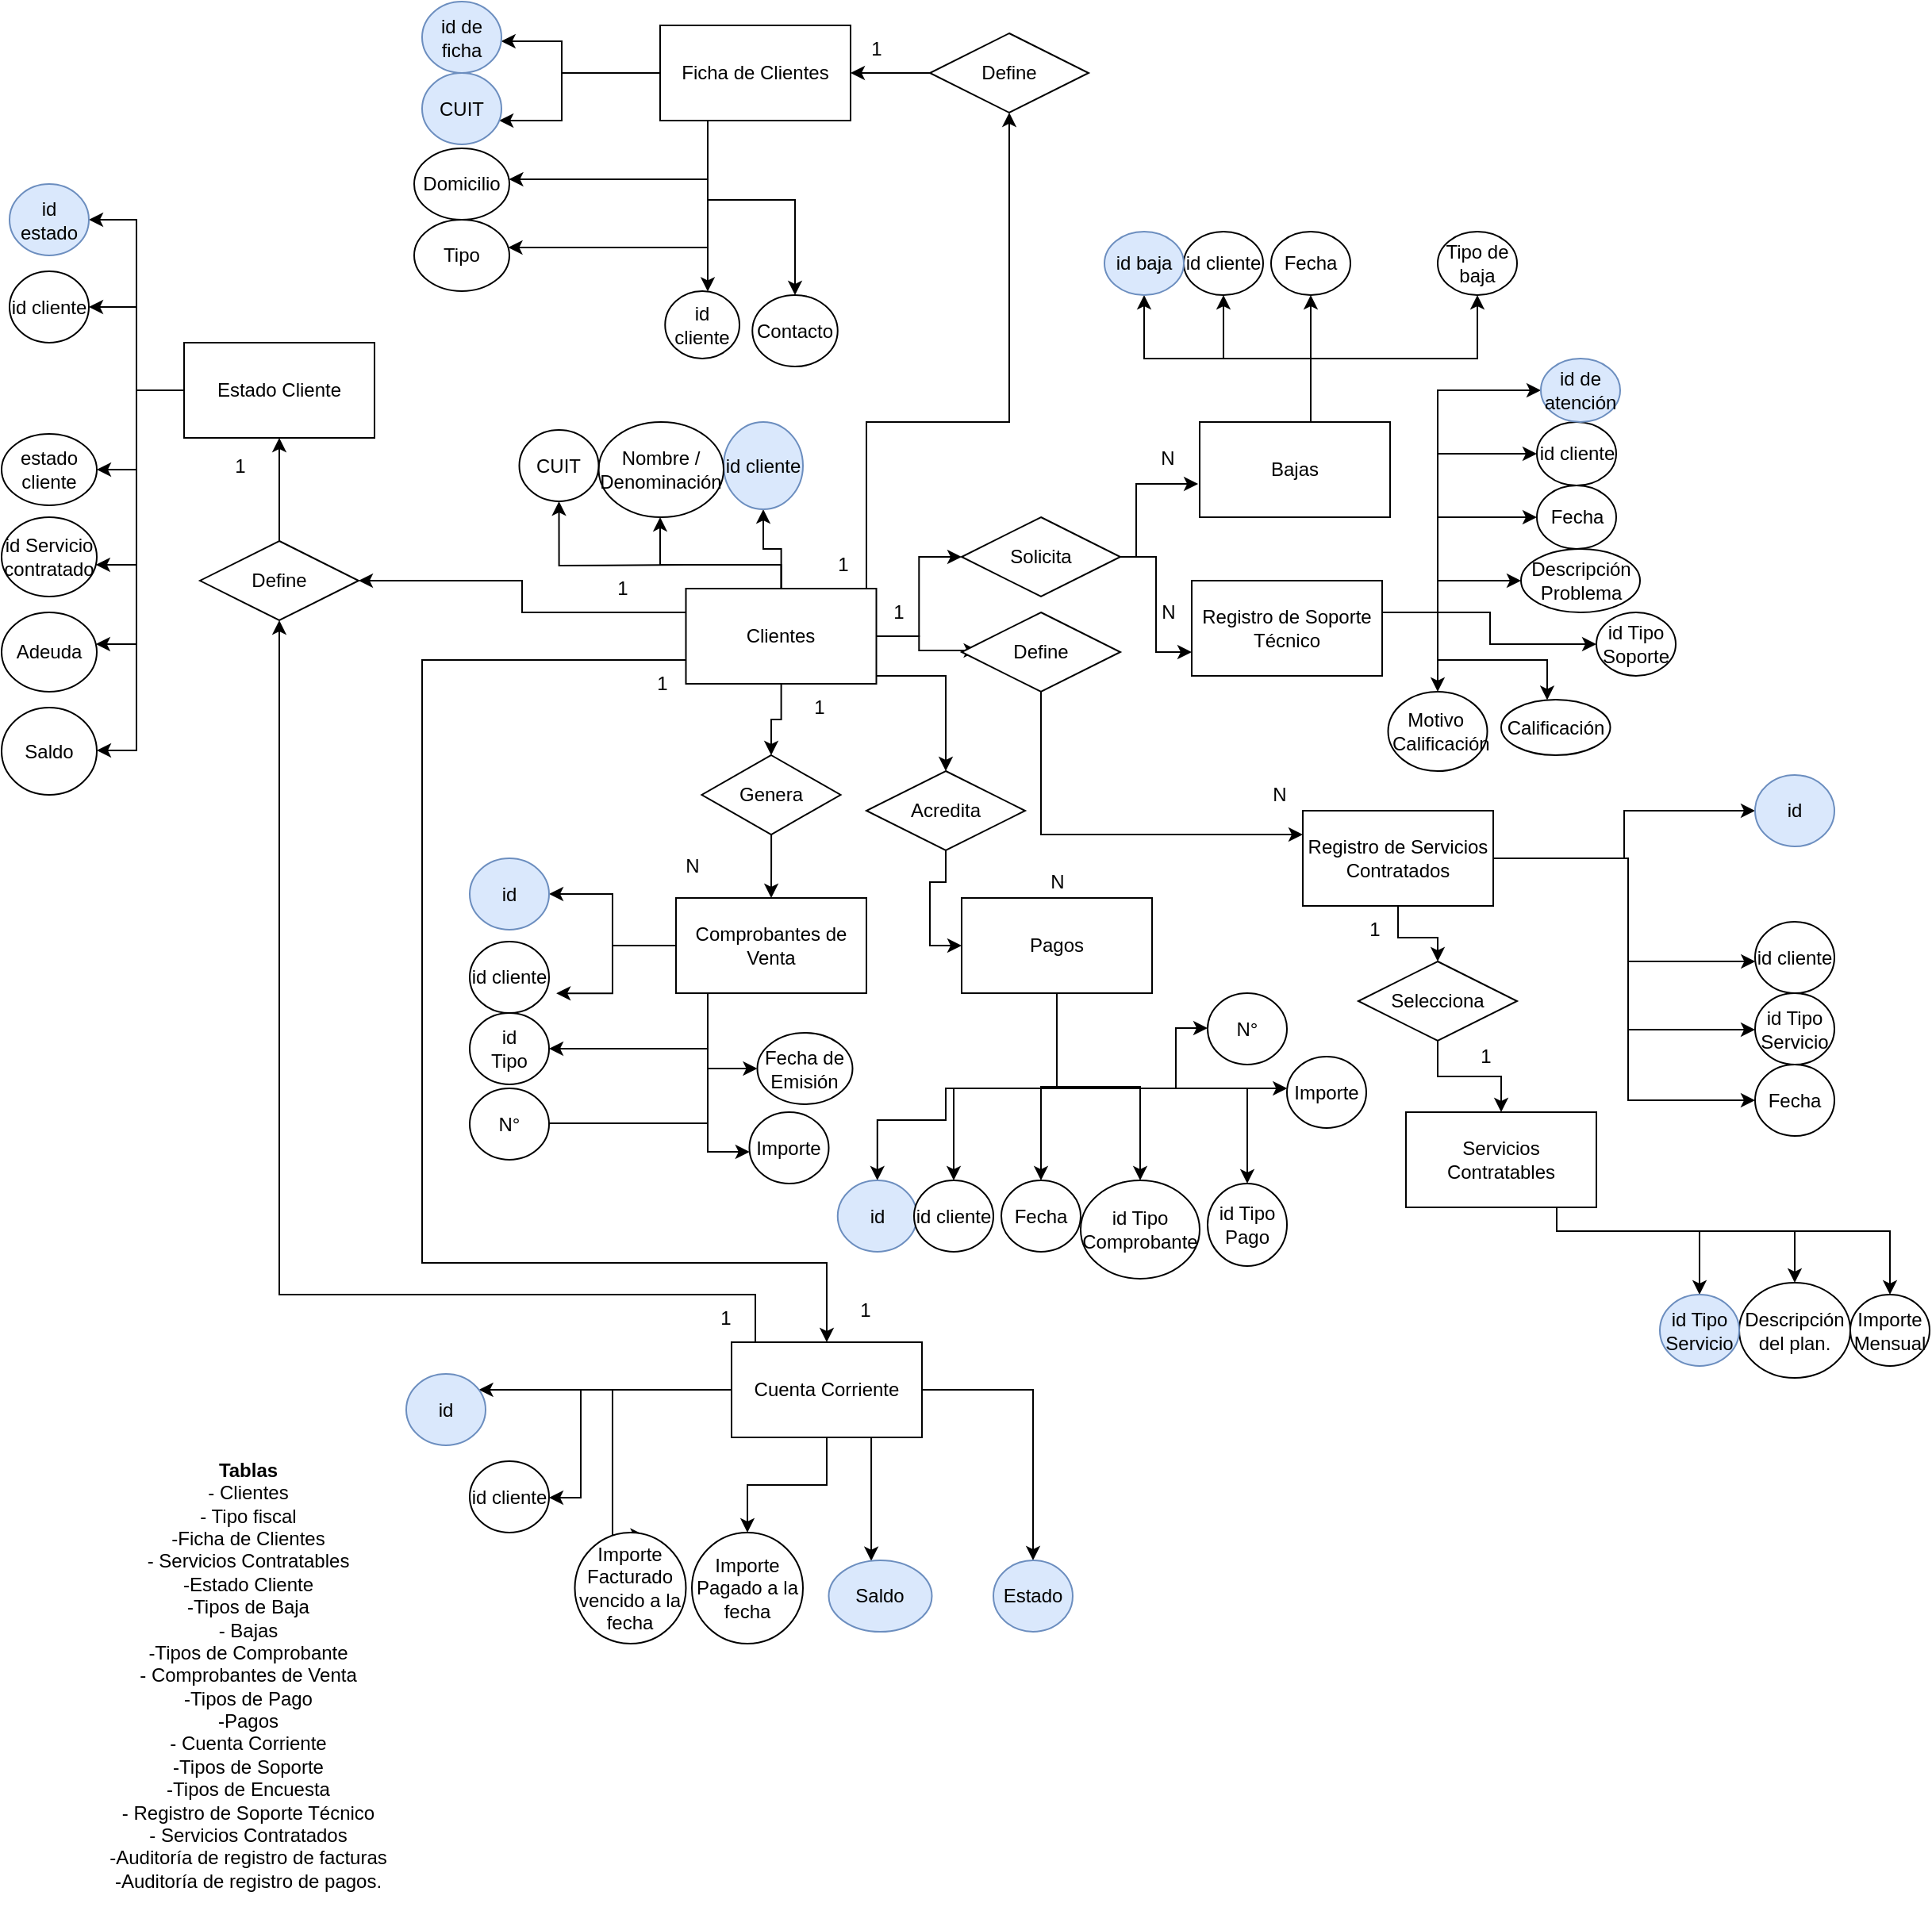 <mxfile version="21.5.0" type="google">
  <diagram id="R2lEEEUBdFMjLlhIrx00" name="Page-1">
    <mxGraphModel grid="1" page="1" gridSize="10" guides="1" tooltips="1" connect="1" arrows="1" fold="1" pageScale="1" pageWidth="850" pageHeight="1100" math="0" shadow="0" extFonts="Permanent Marker^https://fonts.googleapis.com/css?family=Permanent+Marker">
      <root>
        <mxCell id="0" />
        <mxCell id="1" parent="0" />
        <mxCell id="Tf0zhp-P4J0OVbs3-sou-27" value="" style="edgeStyle=orthogonalEdgeStyle;rounded=0;orthogonalLoop=1;jettySize=auto;html=1;" edge="1" parent="1" source="Tf0zhp-P4J0OVbs3-sou-1" target="Tf0zhp-P4J0OVbs3-sou-26">
          <mxGeometry relative="1" as="geometry">
            <Array as="points">
              <mxPoint x="-32" y="-170" />
              <mxPoint x="-32" y="-190" />
            </Array>
          </mxGeometry>
        </mxCell>
        <mxCell id="Tf0zhp-P4J0OVbs3-sou-67" style="edgeStyle=orthogonalEdgeStyle;rounded=0;orthogonalLoop=1;jettySize=auto;html=1;" edge="1" parent="1" source="Tf0zhp-P4J0OVbs3-sou-1" target="Tf0zhp-P4J0OVbs3-sou-28">
          <mxGeometry relative="1" as="geometry">
            <mxPoint x="90" y="30" as="targetPoint" />
            <Array as="points">
              <mxPoint x="-32" y="-170" />
              <mxPoint x="-32" y="-140" />
            </Array>
          </mxGeometry>
        </mxCell>
        <mxCell id="050VsRDfMynRpV53Ze59-16" style="edgeStyle=orthogonalEdgeStyle;rounded=0;orthogonalLoop=1;jettySize=auto;html=1;" edge="1" parent="1" source="Tf0zhp-P4J0OVbs3-sou-1" target="Tf0zhp-P4J0OVbs3-sou-30">
          <mxGeometry relative="1" as="geometry">
            <Array as="points">
              <mxPoint x="60" y="-103" />
            </Array>
          </mxGeometry>
        </mxCell>
        <mxCell id="050VsRDfMynRpV53Ze59-46" style="edgeStyle=orthogonalEdgeStyle;rounded=0;orthogonalLoop=1;jettySize=auto;html=1;" edge="1" parent="1" source="Tf0zhp-P4J0OVbs3-sou-1" target="Tf0zhp-P4J0OVbs3-sou-54">
          <mxGeometry relative="1" as="geometry">
            <Array as="points">
              <mxPoint x="60" y="-60" />
            </Array>
          </mxGeometry>
        </mxCell>
        <mxCell id="050VsRDfMynRpV53Ze59-48" style="edgeStyle=orthogonalEdgeStyle;rounded=0;orthogonalLoop=1;jettySize=auto;html=1;" edge="1" parent="1" source="Tf0zhp-P4J0OVbs3-sou-1" target="Tf0zhp-P4J0OVbs3-sou-66">
          <mxGeometry relative="1" as="geometry">
            <Array as="points">
              <mxPoint x="60" y="-90" />
              <mxPoint x="115" y="-90" />
            </Array>
          </mxGeometry>
        </mxCell>
        <mxCell id="050VsRDfMynRpV53Ze59-51" style="edgeStyle=orthogonalEdgeStyle;rounded=0;orthogonalLoop=1;jettySize=auto;html=1;" edge="1" parent="1" source="Tf0zhp-P4J0OVbs3-sou-1" target="050VsRDfMynRpV53Ze59-37">
          <mxGeometry relative="1" as="geometry">
            <Array as="points">
              <mxPoint x="60" y="-70" />
              <mxPoint x="60" y="-70" />
            </Array>
          </mxGeometry>
        </mxCell>
        <mxCell id="Tf0zhp-P4J0OVbs3-sou-1" value="Ficha de Clientes" style="rounded=0;whiteSpace=wrap;html=1;" vertex="1" parent="1">
          <mxGeometry x="30" y="-200" width="120" height="60" as="geometry" />
        </mxCell>
        <mxCell id="Tf0zhp-P4J0OVbs3-sou-24" value="" style="edgeStyle=orthogonalEdgeStyle;rounded=0;orthogonalLoop=1;jettySize=auto;html=1;" edge="1" parent="1" source="Tf0zhp-P4J0OVbs3-sou-2" target="Tf0zhp-P4J0OVbs3-sou-13">
          <mxGeometry relative="1" as="geometry" />
        </mxCell>
        <mxCell id="050VsRDfMynRpV53Ze59-147" style="edgeStyle=orthogonalEdgeStyle;rounded=0;orthogonalLoop=1;jettySize=auto;html=1;entryX=0;entryY=0.5;entryDx=0;entryDy=0;" edge="1" parent="1" source="Tf0zhp-P4J0OVbs3-sou-2" target="050VsRDfMynRpV53Ze59-90">
          <mxGeometry relative="1" as="geometry" />
        </mxCell>
        <mxCell id="050VsRDfMynRpV53Ze59-149" style="edgeStyle=orthogonalEdgeStyle;rounded=0;orthogonalLoop=1;jettySize=auto;html=1;" edge="1" parent="1" source="Tf0zhp-P4J0OVbs3-sou-2" target="050VsRDfMynRpV53Ze59-138">
          <mxGeometry relative="1" as="geometry">
            <Array as="points">
              <mxPoint x="640" y="325" />
              <mxPoint x="640" y="390" />
            </Array>
          </mxGeometry>
        </mxCell>
        <mxCell id="050VsRDfMynRpV53Ze59-151" style="edgeStyle=orthogonalEdgeStyle;rounded=0;orthogonalLoop=1;jettySize=auto;html=1;" edge="1" parent="1" source="Tf0zhp-P4J0OVbs3-sou-2" target="050VsRDfMynRpV53Ze59-146">
          <mxGeometry relative="1" as="geometry">
            <Array as="points">
              <mxPoint x="640" y="325" />
              <mxPoint x="640" y="433" />
            </Array>
          </mxGeometry>
        </mxCell>
        <mxCell id="050VsRDfMynRpV53Ze59-152" style="edgeStyle=orthogonalEdgeStyle;rounded=0;orthogonalLoop=1;jettySize=auto;html=1;entryX=0;entryY=0.5;entryDx=0;entryDy=0;" edge="1" parent="1" source="Tf0zhp-P4J0OVbs3-sou-2" target="Tf0zhp-P4J0OVbs3-sou-42">
          <mxGeometry relative="1" as="geometry">
            <Array as="points">
              <mxPoint x="640" y="325" />
              <mxPoint x="640" y="477" />
            </Array>
          </mxGeometry>
        </mxCell>
        <mxCell id="Tf0zhp-P4J0OVbs3-sou-2" value="Registro de Servicios Contratados" style="rounded=0;whiteSpace=wrap;html=1;" vertex="1" parent="1">
          <mxGeometry x="435" y="295" width="120" height="60" as="geometry" />
        </mxCell>
        <mxCell id="Tf0zhp-P4J0OVbs3-sou-81" style="edgeStyle=orthogonalEdgeStyle;rounded=0;orthogonalLoop=1;jettySize=auto;html=1;entryX=0.5;entryY=0;entryDx=0;entryDy=0;" edge="1" parent="1" source="Tf0zhp-P4J0OVbs3-sou-3" target="Tf0zhp-P4J0OVbs3-sou-44">
          <mxGeometry relative="1" as="geometry">
            <Array as="points">
              <mxPoint x="595" y="560" />
              <mxPoint x="745" y="560" />
            </Array>
          </mxGeometry>
        </mxCell>
        <mxCell id="050VsRDfMynRpV53Ze59-137" style="edgeStyle=orthogonalEdgeStyle;rounded=0;orthogonalLoop=1;jettySize=auto;html=1;entryX=0.5;entryY=0;entryDx=0;entryDy=0;" edge="1" parent="1" source="Tf0zhp-P4J0OVbs3-sou-3" target="w2UQ4sJbIjtqVQUFdgOp-2">
          <mxGeometry relative="1" as="geometry">
            <Array as="points">
              <mxPoint x="595" y="560" />
              <mxPoint x="805" y="560" />
            </Array>
          </mxGeometry>
        </mxCell>
        <mxCell id="050VsRDfMynRpV53Ze59-145" style="edgeStyle=orthogonalEdgeStyle;rounded=0;orthogonalLoop=1;jettySize=auto;html=1;entryX=0.5;entryY=0;entryDx=0;entryDy=0;" edge="1" parent="1" source="Tf0zhp-P4J0OVbs3-sou-3" target="050VsRDfMynRpV53Ze59-143">
          <mxGeometry relative="1" as="geometry">
            <Array as="points">
              <mxPoint x="595" y="560" />
              <mxPoint x="685" y="560" />
            </Array>
          </mxGeometry>
        </mxCell>
        <mxCell id="Tf0zhp-P4J0OVbs3-sou-3" value="Servicios Contratables" style="rounded=0;whiteSpace=wrap;html=1;" vertex="1" parent="1">
          <mxGeometry x="500" y="485" width="120" height="60" as="geometry" />
        </mxCell>
        <mxCell id="Tf0zhp-P4J0OVbs3-sou-73" style="edgeStyle=orthogonalEdgeStyle;rounded=0;orthogonalLoop=1;jettySize=auto;html=1;entryX=0;entryY=0.5;entryDx=0;entryDy=0;" edge="1" parent="1" source="Tf0zhp-P4J0OVbs3-sou-5" target="Tf0zhp-P4J0OVbs3-sou-36">
          <mxGeometry relative="1" as="geometry">
            <Array as="points">
              <mxPoint x="520" y="170" />
              <mxPoint x="520" y="110" />
            </Array>
          </mxGeometry>
        </mxCell>
        <mxCell id="Tf0zhp-P4J0OVbs3-sou-74" style="edgeStyle=orthogonalEdgeStyle;rounded=0;orthogonalLoop=1;jettySize=auto;html=1;entryX=0;entryY=0.5;entryDx=0;entryDy=0;" edge="1" parent="1" source="Tf0zhp-P4J0OVbs3-sou-5" target="Tf0zhp-P4J0OVbs3-sou-38">
          <mxGeometry relative="1" as="geometry">
            <Array as="points">
              <mxPoint x="520" y="170" />
              <mxPoint x="520" y="70" />
            </Array>
          </mxGeometry>
        </mxCell>
        <mxCell id="Tf0zhp-P4J0OVbs3-sou-75" style="edgeStyle=orthogonalEdgeStyle;rounded=0;orthogonalLoop=1;jettySize=auto;html=1;" edge="1" parent="1" source="Tf0zhp-P4J0OVbs3-sou-5" target="Tf0zhp-P4J0OVbs3-sou-39">
          <mxGeometry relative="1" as="geometry">
            <mxPoint x="530" y="70" as="targetPoint" />
            <Array as="points">
              <mxPoint x="520" y="170" />
              <mxPoint x="520" y="30" />
            </Array>
          </mxGeometry>
        </mxCell>
        <mxCell id="Tf0zhp-P4J0OVbs3-sou-76" style="edgeStyle=orthogonalEdgeStyle;rounded=0;orthogonalLoop=1;jettySize=auto;html=1;entryX=0;entryY=0.5;entryDx=0;entryDy=0;" edge="1" parent="1" source="Tf0zhp-P4J0OVbs3-sou-5" target="Tf0zhp-P4J0OVbs3-sou-37">
          <mxGeometry relative="1" as="geometry">
            <Array as="points">
              <mxPoint x="520" y="170" />
              <mxPoint x="520" y="150" />
            </Array>
          </mxGeometry>
        </mxCell>
        <mxCell id="050VsRDfMynRpV53Ze59-131" style="edgeStyle=orthogonalEdgeStyle;rounded=0;orthogonalLoop=1;jettySize=auto;html=1;" edge="1" parent="1" source="Tf0zhp-P4J0OVbs3-sou-5" target="050VsRDfMynRpV53Ze59-128">
          <mxGeometry relative="1" as="geometry">
            <Array as="points">
              <mxPoint x="520" y="170" />
              <mxPoint x="520" y="200" />
              <mxPoint x="589" y="200" />
            </Array>
          </mxGeometry>
        </mxCell>
        <mxCell id="050VsRDfMynRpV53Ze59-132" style="edgeStyle=orthogonalEdgeStyle;rounded=0;orthogonalLoop=1;jettySize=auto;html=1;" edge="1" parent="1" source="Tf0zhp-P4J0OVbs3-sou-5" target="050VsRDfMynRpV53Ze59-129">
          <mxGeometry relative="1" as="geometry">
            <Array as="points">
              <mxPoint x="520" y="170" />
            </Array>
          </mxGeometry>
        </mxCell>
        <mxCell id="050VsRDfMynRpV53Ze59-135" style="edgeStyle=orthogonalEdgeStyle;rounded=0;orthogonalLoop=1;jettySize=auto;html=1;entryX=0;entryY=0.5;entryDx=0;entryDy=0;" edge="1" parent="1" source="Tf0zhp-P4J0OVbs3-sou-5" target="050VsRDfMynRpV53Ze59-134">
          <mxGeometry relative="1" as="geometry">
            <Array as="points">
              <mxPoint x="553" y="170" />
              <mxPoint x="553" y="190" />
            </Array>
          </mxGeometry>
        </mxCell>
        <mxCell id="Tf0zhp-P4J0OVbs3-sou-5" value="Registro de Soporte Técnico" style="rounded=0;whiteSpace=wrap;html=1;" vertex="1" parent="1">
          <mxGeometry x="365" y="150" width="120" height="60" as="geometry" />
        </mxCell>
        <mxCell id="Tf0zhp-P4J0OVbs3-sou-84" style="edgeStyle=orthogonalEdgeStyle;rounded=0;orthogonalLoop=1;jettySize=auto;html=1;entryX=0.5;entryY=0;entryDx=0;entryDy=0;" edge="1" parent="1" source="Tf0zhp-P4J0OVbs3-sou-6" target="Tf0zhp-P4J0OVbs3-sou-58">
          <mxGeometry relative="1" as="geometry">
            <Array as="points">
              <mxPoint x="280" y="470" />
              <mxPoint x="210" y="470" />
              <mxPoint x="210" y="490" />
              <mxPoint x="167" y="490" />
            </Array>
          </mxGeometry>
        </mxCell>
        <mxCell id="050VsRDfMynRpV53Ze59-110" style="edgeStyle=orthogonalEdgeStyle;rounded=0;orthogonalLoop=1;jettySize=auto;html=1;entryX=0.5;entryY=0;entryDx=0;entryDy=0;" edge="1" parent="1" source="Tf0zhp-P4J0OVbs3-sou-6" target="Tf0zhp-P4J0OVbs3-sou-49">
          <mxGeometry relative="1" as="geometry" />
        </mxCell>
        <mxCell id="050VsRDfMynRpV53Ze59-113" style="edgeStyle=orthogonalEdgeStyle;rounded=0;orthogonalLoop=1;jettySize=auto;html=1;entryX=0.5;entryY=0;entryDx=0;entryDy=0;" edge="1" parent="1" source="Tf0zhp-P4J0OVbs3-sou-6" target="050VsRDfMynRpV53Ze59-112">
          <mxGeometry relative="1" as="geometry" />
        </mxCell>
        <mxCell id="050VsRDfMynRpV53Ze59-115" style="edgeStyle=orthogonalEdgeStyle;rounded=0;orthogonalLoop=1;jettySize=auto;html=1;entryX=0.5;entryY=0;entryDx=0;entryDy=0;" edge="1" parent="1" source="Tf0zhp-P4J0OVbs3-sou-6" target="050VsRDfMynRpV53Ze59-107">
          <mxGeometry relative="1" as="geometry">
            <Array as="points">
              <mxPoint x="280" y="469" />
              <mxPoint x="270" y="469" />
              <mxPoint x="215" y="470" />
            </Array>
          </mxGeometry>
        </mxCell>
        <mxCell id="050VsRDfMynRpV53Ze59-122" style="edgeStyle=orthogonalEdgeStyle;rounded=0;orthogonalLoop=1;jettySize=auto;html=1;" edge="1" parent="1" source="Tf0zhp-P4J0OVbs3-sou-6" target="050VsRDfMynRpV53Ze59-114">
          <mxGeometry relative="1" as="geometry">
            <Array as="points">
              <mxPoint x="280" y="470" />
              <mxPoint x="400" y="470" />
            </Array>
          </mxGeometry>
        </mxCell>
        <mxCell id="050VsRDfMynRpV53Ze59-123" style="edgeStyle=orthogonalEdgeStyle;rounded=0;orthogonalLoop=1;jettySize=auto;html=1;" edge="1" parent="1" source="Tf0zhp-P4J0OVbs3-sou-6" target="Tf0zhp-P4J0OVbs3-sou-52">
          <mxGeometry relative="1" as="geometry">
            <Array as="points">
              <mxPoint x="280" y="470" />
              <mxPoint x="445" y="470" />
            </Array>
          </mxGeometry>
        </mxCell>
        <mxCell id="050VsRDfMynRpV53Ze59-125" style="edgeStyle=orthogonalEdgeStyle;rounded=0;orthogonalLoop=1;jettySize=auto;html=1;" edge="1" parent="1" source="Tf0zhp-P4J0OVbs3-sou-6" target="050VsRDfMynRpV53Ze59-124">
          <mxGeometry relative="1" as="geometry">
            <Array as="points">
              <mxPoint x="280" y="470" />
              <mxPoint x="355" y="470" />
              <mxPoint x="355" y="432" />
            </Array>
          </mxGeometry>
        </mxCell>
        <mxCell id="Tf0zhp-P4J0OVbs3-sou-6" value="Pagos" style="rounded=0;whiteSpace=wrap;html=1;" vertex="1" parent="1">
          <mxGeometry x="220" y="350" width="120" height="60" as="geometry" />
        </mxCell>
        <mxCell id="Tf0zhp-P4J0OVbs3-sou-88" style="edgeStyle=orthogonalEdgeStyle;rounded=0;orthogonalLoop=1;jettySize=auto;html=1;entryX=0;entryY=0.5;entryDx=0;entryDy=0;" edge="1" parent="1" source="Tf0zhp-P4J0OVbs3-sou-7" target="Tf0zhp-P4J0OVbs3-sou-51">
          <mxGeometry relative="1" as="geometry">
            <Array as="points">
              <mxPoint x="60" y="457" />
            </Array>
          </mxGeometry>
        </mxCell>
        <mxCell id="Tf0zhp-P4J0OVbs3-sou-89" style="edgeStyle=orthogonalEdgeStyle;rounded=0;orthogonalLoop=1;jettySize=auto;html=1;" edge="1" parent="1" source="Tf0zhp-P4J0OVbs3-sou-7" target="Tf0zhp-P4J0OVbs3-sou-50">
          <mxGeometry relative="1" as="geometry">
            <Array as="points">
              <mxPoint x="60" y="510" />
            </Array>
          </mxGeometry>
        </mxCell>
        <mxCell id="Tf0zhp-P4J0OVbs3-sou-90" style="edgeStyle=orthogonalEdgeStyle;rounded=0;orthogonalLoop=1;jettySize=auto;html=1;entryX=1;entryY=0;entryDx=0;entryDy=0;" edge="1" parent="1" source="Tf0zhp-P4J0OVbs3-sou-7" target="Tf0zhp-P4J0OVbs3-sou-47">
          <mxGeometry relative="1" as="geometry">
            <Array as="points">
              <mxPoint x="60" y="492" />
            </Array>
          </mxGeometry>
        </mxCell>
        <mxCell id="050VsRDfMynRpV53Ze59-100" style="edgeStyle=orthogonalEdgeStyle;rounded=0;orthogonalLoop=1;jettySize=auto;html=1;entryX=1;entryY=0.5;entryDx=0;entryDy=0;" edge="1" parent="1" source="Tf0zhp-P4J0OVbs3-sou-7" target="050VsRDfMynRpV53Ze59-99">
          <mxGeometry relative="1" as="geometry" />
        </mxCell>
        <mxCell id="050VsRDfMynRpV53Ze59-105" style="edgeStyle=orthogonalEdgeStyle;rounded=0;orthogonalLoop=1;jettySize=auto;html=1;" edge="1" parent="1" source="Tf0zhp-P4J0OVbs3-sou-7" target="h2PhhprQxnXzh6zu2nuP-1">
          <mxGeometry relative="1" as="geometry">
            <Array as="points">
              <mxPoint x="60" y="445" />
            </Array>
          </mxGeometry>
        </mxCell>
        <mxCell id="050VsRDfMynRpV53Ze59-106" style="edgeStyle=orthogonalEdgeStyle;rounded=0;orthogonalLoop=1;jettySize=auto;html=1;entryX=1.091;entryY=0.724;entryDx=0;entryDy=0;entryPerimeter=0;" edge="1" parent="1" source="Tf0zhp-P4J0OVbs3-sou-7" target="Tf0zhp-P4J0OVbs3-sou-46">
          <mxGeometry relative="1" as="geometry" />
        </mxCell>
        <mxCell id="Tf0zhp-P4J0OVbs3-sou-7" value="Comprobantes de Venta" style="rounded=0;whiteSpace=wrap;html=1;" vertex="1" parent="1">
          <mxGeometry x="40" y="350" width="120" height="60" as="geometry" />
        </mxCell>
        <mxCell id="Tf0zhp-P4J0OVbs3-sou-72" style="edgeStyle=orthogonalEdgeStyle;rounded=0;orthogonalLoop=1;jettySize=auto;html=1;entryX=0.5;entryY=1;entryDx=0;entryDy=0;" edge="1" parent="1" source="Tf0zhp-P4J0OVbs3-sou-11" target="Tf0zhp-P4J0OVbs3-sou-34">
          <mxGeometry relative="1" as="geometry">
            <Array as="points">
              <mxPoint x="440" y="20" />
              <mxPoint x="440" y="20" />
            </Array>
          </mxGeometry>
        </mxCell>
        <mxCell id="050VsRDfMynRpV53Ze59-93" style="edgeStyle=orthogonalEdgeStyle;rounded=0;orthogonalLoop=1;jettySize=auto;html=1;entryX=0.5;entryY=1;entryDx=0;entryDy=0;" edge="1" parent="1" source="Tf0zhp-P4J0OVbs3-sou-11" target="050VsRDfMynRpV53Ze59-92">
          <mxGeometry relative="1" as="geometry">
            <Array as="points">
              <mxPoint x="440" y="10" />
              <mxPoint x="335" y="10" />
            </Array>
          </mxGeometry>
        </mxCell>
        <mxCell id="050VsRDfMynRpV53Ze59-96" style="edgeStyle=orthogonalEdgeStyle;rounded=0;orthogonalLoop=1;jettySize=auto;html=1;" edge="1" parent="1" source="Tf0zhp-P4J0OVbs3-sou-11" target="Tf0zhp-P4J0OVbs3-sou-35">
          <mxGeometry relative="1" as="geometry">
            <Array as="points">
              <mxPoint x="440" y="10" />
              <mxPoint x="385" y="10" />
            </Array>
          </mxGeometry>
        </mxCell>
        <mxCell id="050VsRDfMynRpV53Ze59-98" style="edgeStyle=orthogonalEdgeStyle;rounded=0;orthogonalLoop=1;jettySize=auto;html=1;entryX=0.5;entryY=1;entryDx=0;entryDy=0;" edge="1" parent="1" source="Tf0zhp-P4J0OVbs3-sou-11" target="050VsRDfMynRpV53Ze59-97">
          <mxGeometry relative="1" as="geometry">
            <Array as="points">
              <mxPoint x="440" y="10" />
              <mxPoint x="545" y="10" />
            </Array>
          </mxGeometry>
        </mxCell>
        <mxCell id="Tf0zhp-P4J0OVbs3-sou-11" value="Bajas" style="rounded=0;whiteSpace=wrap;html=1;" vertex="1" parent="1">
          <mxGeometry x="370" y="50" width="120" height="60" as="geometry" />
        </mxCell>
        <mxCell id="Tf0zhp-P4J0OVbs3-sou-18" style="edgeStyle=orthogonalEdgeStyle;rounded=0;orthogonalLoop=1;jettySize=auto;html=1;entryX=-0.008;entryY=0.65;entryDx=0;entryDy=0;entryPerimeter=0;" edge="1" parent="1" source="Tf0zhp-P4J0OVbs3-sou-12" target="Tf0zhp-P4J0OVbs3-sou-11">
          <mxGeometry relative="1" as="geometry">
            <mxPoint x="330" y="80" as="targetPoint" />
            <Array as="points">
              <mxPoint x="330" y="135" />
              <mxPoint x="330" y="89" />
            </Array>
          </mxGeometry>
        </mxCell>
        <mxCell id="050VsRDfMynRpV53Ze59-85" style="edgeStyle=orthogonalEdgeStyle;rounded=0;orthogonalLoop=1;jettySize=auto;html=1;entryX=0;entryY=0.75;entryDx=0;entryDy=0;" edge="1" parent="1" source="Tf0zhp-P4J0OVbs3-sou-12" target="Tf0zhp-P4J0OVbs3-sou-5">
          <mxGeometry relative="1" as="geometry" />
        </mxCell>
        <mxCell id="Tf0zhp-P4J0OVbs3-sou-12" value="Solicita" style="rhombus;whiteSpace=wrap;html=1;" vertex="1" parent="1">
          <mxGeometry x="220" y="110" width="100" height="50" as="geometry" />
        </mxCell>
        <mxCell id="Tf0zhp-P4J0OVbs3-sou-25" value="" style="edgeStyle=orthogonalEdgeStyle;rounded=0;orthogonalLoop=1;jettySize=auto;html=1;" edge="1" parent="1" source="Tf0zhp-P4J0OVbs3-sou-13" target="Tf0zhp-P4J0OVbs3-sou-3">
          <mxGeometry relative="1" as="geometry" />
        </mxCell>
        <mxCell id="Tf0zhp-P4J0OVbs3-sou-13" value="Selecciona" style="rhombus;whiteSpace=wrap;html=1;" vertex="1" parent="1">
          <mxGeometry x="470" y="390" width="100" height="50" as="geometry" />
        </mxCell>
        <mxCell id="050VsRDfMynRpV53Ze59-83" style="edgeStyle=orthogonalEdgeStyle;rounded=0;orthogonalLoop=1;jettySize=auto;html=1;entryX=0;entryY=0.5;entryDx=0;entryDy=0;" edge="1" parent="1" source="Tf0zhp-P4J0OVbs3-sou-14" target="Tf0zhp-P4J0OVbs3-sou-6">
          <mxGeometry relative="1" as="geometry" />
        </mxCell>
        <mxCell id="Tf0zhp-P4J0OVbs3-sou-14" value="Acredita" style="rhombus;whiteSpace=wrap;html=1;" vertex="1" parent="1">
          <mxGeometry x="160" y="270" width="100" height="50" as="geometry" />
        </mxCell>
        <mxCell id="Tf0zhp-P4J0OVbs3-sou-21" value="" style="edgeStyle=orthogonalEdgeStyle;rounded=0;orthogonalLoop=1;jettySize=auto;html=1;" edge="1" parent="1" source="Tf0zhp-P4J0OVbs3-sou-15" target="Tf0zhp-P4J0OVbs3-sou-7">
          <mxGeometry relative="1" as="geometry" />
        </mxCell>
        <mxCell id="Tf0zhp-P4J0OVbs3-sou-15" value="Genera" style="rhombus;whiteSpace=wrap;html=1;rotation=0;" vertex="1" parent="1">
          <mxGeometry x="56.25" y="260" width="87.5" height="50" as="geometry" />
        </mxCell>
        <mxCell id="Tf0zhp-P4J0OVbs3-sou-26" value="id de ficha" style="ellipse;whiteSpace=wrap;html=1;rounded=0;fillColor=#dae8fc;strokeColor=#6c8ebf;" vertex="1" parent="1">
          <mxGeometry x="-120" y="-215" width="50" height="45" as="geometry" />
        </mxCell>
        <mxCell id="Tf0zhp-P4J0OVbs3-sou-28" value="CUIT" style="ellipse;whiteSpace=wrap;html=1;rounded=0;fillColor=#dae8fc;strokeColor=#6c8ebf;" vertex="1" parent="1">
          <mxGeometry x="-120" y="-170" width="50" height="45" as="geometry" />
        </mxCell>
        <mxCell id="Tf0zhp-P4J0OVbs3-sou-30" value="Domicilio" style="ellipse;whiteSpace=wrap;html=1;rounded=0;" vertex="1" parent="1">
          <mxGeometry x="-125" y="-122.5" width="60" height="45" as="geometry" />
        </mxCell>
        <mxCell id="Tf0zhp-P4J0OVbs3-sou-34" value="Fecha" style="ellipse;whiteSpace=wrap;html=1;" vertex="1" parent="1">
          <mxGeometry x="415" y="-70" width="50" height="40" as="geometry" />
        </mxCell>
        <mxCell id="Tf0zhp-P4J0OVbs3-sou-35" value="id cliente" style="ellipse;whiteSpace=wrap;html=1;" vertex="1" parent="1">
          <mxGeometry x="360" y="-70" width="50" height="40" as="geometry" />
        </mxCell>
        <mxCell id="Tf0zhp-P4J0OVbs3-sou-36" value="Fecha" style="ellipse;whiteSpace=wrap;html=1;" vertex="1" parent="1">
          <mxGeometry x="582.5" y="90" width="50" height="40" as="geometry" />
        </mxCell>
        <mxCell id="Tf0zhp-P4J0OVbs3-sou-37" value="Descripción Problema" style="ellipse;whiteSpace=wrap;html=1;" vertex="1" parent="1">
          <mxGeometry x="572.5" y="130" width="75" height="40" as="geometry" />
        </mxCell>
        <mxCell id="Tf0zhp-P4J0OVbs3-sou-38" value="id cliente" style="ellipse;whiteSpace=wrap;html=1;" vertex="1" parent="1">
          <mxGeometry x="582.5" y="50" width="50" height="40" as="geometry" />
        </mxCell>
        <mxCell id="Tf0zhp-P4J0OVbs3-sou-39" value="id de atención" style="ellipse;whiteSpace=wrap;html=1;fillColor=#dae8fc;strokeColor=#6c8ebf;" vertex="1" parent="1">
          <mxGeometry x="585" y="10" width="50" height="40" as="geometry" />
        </mxCell>
        <mxCell id="Tf0zhp-P4J0OVbs3-sou-42" value="Fecha" style="ellipse;whiteSpace=wrap;html=1;" vertex="1" parent="1">
          <mxGeometry x="720" y="455" width="50" height="45" as="geometry" />
        </mxCell>
        <mxCell id="Tf0zhp-P4J0OVbs3-sou-44" value="Descripción del plan." style="ellipse;whiteSpace=wrap;html=1;" vertex="1" parent="1">
          <mxGeometry x="710" y="592.5" width="70" height="60" as="geometry" />
        </mxCell>
        <mxCell id="Tf0zhp-P4J0OVbs3-sou-46" value="id cliente" style="ellipse;whiteSpace=wrap;html=1;" vertex="1" parent="1">
          <mxGeometry x="-90" y="377.5" width="50" height="45" as="geometry" />
        </mxCell>
        <mxCell id="Tf0zhp-P4J0OVbs3-sou-47" value="N°" style="ellipse;whiteSpace=wrap;html=1;" vertex="1" parent="1">
          <mxGeometry x="-90" y="470" width="50" height="45" as="geometry" />
        </mxCell>
        <mxCell id="Tf0zhp-P4J0OVbs3-sou-48" value="id cliente" style="ellipse;whiteSpace=wrap;html=1;" vertex="1" parent="1">
          <mxGeometry x="-90" y="705" width="50" height="45" as="geometry" />
        </mxCell>
        <mxCell id="Tf0zhp-P4J0OVbs3-sou-49" value="Fecha" style="ellipse;whiteSpace=wrap;html=1;" vertex="1" parent="1">
          <mxGeometry x="245" y="528" width="50" height="45" as="geometry" />
        </mxCell>
        <mxCell id="Tf0zhp-P4J0OVbs3-sou-50" value="Importe" style="ellipse;whiteSpace=wrap;html=1;" vertex="1" parent="1">
          <mxGeometry x="86.25" y="485" width="50" height="45" as="geometry" />
        </mxCell>
        <mxCell id="Tf0zhp-P4J0OVbs3-sou-51" value="Fecha de Emisión" style="ellipse;whiteSpace=wrap;html=1;" vertex="1" parent="1">
          <mxGeometry x="91.25" y="435" width="60" height="45" as="geometry" />
        </mxCell>
        <mxCell id="Tf0zhp-P4J0OVbs3-sou-52" value="Importe" style="ellipse;whiteSpace=wrap;html=1;" vertex="1" parent="1">
          <mxGeometry x="425" y="450" width="50" height="45" as="geometry" />
        </mxCell>
        <mxCell id="Tf0zhp-P4J0OVbs3-sou-54" value="Tipo" style="ellipse;whiteSpace=wrap;html=1;rounded=0;" vertex="1" parent="1">
          <mxGeometry x="-125" y="-77.5" width="60" height="45" as="geometry" />
        </mxCell>
        <mxCell id="Tf0zhp-P4J0OVbs3-sou-58" value="id" style="ellipse;whiteSpace=wrap;html=1;fillColor=#dae8fc;strokeColor=#6c8ebf;" vertex="1" parent="1">
          <mxGeometry x="141.88" y="528" width="50" height="45" as="geometry" />
        </mxCell>
        <mxCell id="Tf0zhp-P4J0OVbs3-sou-92" style="edgeStyle=orthogonalEdgeStyle;rounded=0;orthogonalLoop=1;jettySize=auto;html=1;entryX=0.5;entryY=0;entryDx=0;entryDy=0;" edge="1" parent="1" source="Tf0zhp-P4J0OVbs3-sou-61" target="Tf0zhp-P4J0OVbs3-sou-64">
          <mxGeometry relative="1" as="geometry" />
        </mxCell>
        <mxCell id="Tf0zhp-P4J0OVbs3-sou-95" style="edgeStyle=orthogonalEdgeStyle;rounded=0;orthogonalLoop=1;jettySize=auto;html=1;entryX=0.629;entryY=0.025;entryDx=0;entryDy=0;entryPerimeter=0;" edge="1" parent="1" source="Tf0zhp-P4J0OVbs3-sou-61" target="Tf0zhp-P4J0OVbs3-sou-62">
          <mxGeometry relative="1" as="geometry">
            <Array as="points">
              <mxPoint y="660" />
              <mxPoint y="752" />
            </Array>
          </mxGeometry>
        </mxCell>
        <mxCell id="Tf0zhp-P4J0OVbs3-sou-96" style="edgeStyle=orthogonalEdgeStyle;rounded=0;orthogonalLoop=1;jettySize=auto;html=1;entryX=0.5;entryY=0;entryDx=0;entryDy=0;" edge="1" parent="1" source="Tf0zhp-P4J0OVbs3-sou-61" target="Tf0zhp-P4J0OVbs3-sou-63">
          <mxGeometry relative="1" as="geometry" />
        </mxCell>
        <mxCell id="050VsRDfMynRpV53Ze59-32" style="edgeStyle=orthogonalEdgeStyle;rounded=0;orthogonalLoop=1;jettySize=auto;html=1;" edge="1" parent="1" source="Tf0zhp-P4J0OVbs3-sou-61" target="Tf0zhp-P4J0OVbs3-sou-48">
          <mxGeometry relative="1" as="geometry">
            <Array as="points">
              <mxPoint x="-20" y="660" />
              <mxPoint x="-20" y="728" />
            </Array>
          </mxGeometry>
        </mxCell>
        <mxCell id="050VsRDfMynRpV53Ze59-65" style="edgeStyle=orthogonalEdgeStyle;rounded=0;orthogonalLoop=1;jettySize=auto;html=1;" edge="1" parent="1" source="Tf0zhp-P4J0OVbs3-sou-61" target="050VsRDfMynRpV53Ze59-57">
          <mxGeometry relative="1" as="geometry">
            <Array as="points">
              <mxPoint x="90" y="600" />
              <mxPoint x="-210" y="600" />
            </Array>
          </mxGeometry>
        </mxCell>
        <mxCell id="050VsRDfMynRpV53Ze59-111" style="edgeStyle=orthogonalEdgeStyle;rounded=0;orthogonalLoop=1;jettySize=auto;html=1;" edge="1" parent="1" source="Tf0zhp-P4J0OVbs3-sou-61" target="Tf0zhp-P4J0OVbs3-sou-65">
          <mxGeometry relative="1" as="geometry">
            <Array as="points">
              <mxPoint x="169" y="690" />
              <mxPoint x="169" y="690" />
            </Array>
          </mxGeometry>
        </mxCell>
        <mxCell id="050VsRDfMynRpV53Ze59-127" style="edgeStyle=orthogonalEdgeStyle;rounded=0;orthogonalLoop=1;jettySize=auto;html=1;" edge="1" parent="1" source="Tf0zhp-P4J0OVbs3-sou-61" target="050VsRDfMynRpV53Ze59-126">
          <mxGeometry relative="1" as="geometry">
            <Array as="points">
              <mxPoint x="-40" y="660" />
              <mxPoint x="-40" y="660" />
            </Array>
          </mxGeometry>
        </mxCell>
        <mxCell id="Tf0zhp-P4J0OVbs3-sou-61" value="Cuenta Corriente" style="rounded=0;whiteSpace=wrap;html=1;" vertex="1" parent="1">
          <mxGeometry x="75" y="630" width="120" height="60" as="geometry" />
        </mxCell>
        <mxCell id="Tf0zhp-P4J0OVbs3-sou-62" value="Importe Facturado vencido a la fecha" style="ellipse;whiteSpace=wrap;html=1;" vertex="1" parent="1">
          <mxGeometry x="-23.75" y="750" width="70" height="70" as="geometry" />
        </mxCell>
        <mxCell id="Tf0zhp-P4J0OVbs3-sou-63" value="Importe Pagado a la fecha" style="ellipse;whiteSpace=wrap;html=1;" vertex="1" parent="1">
          <mxGeometry x="50" y="750" width="70" height="70" as="geometry" />
        </mxCell>
        <mxCell id="Tf0zhp-P4J0OVbs3-sou-64" value="Estado" style="ellipse;whiteSpace=wrap;html=1;fillColor=#dae8fc;strokeColor=#6c8ebf;" vertex="1" parent="1">
          <mxGeometry x="240" y="767.5" width="50" height="45" as="geometry" />
        </mxCell>
        <mxCell id="Tf0zhp-P4J0OVbs3-sou-65" value="Saldo" style="ellipse;whiteSpace=wrap;html=1;fillColor=#dae8fc;strokeColor=#6c8ebf;" vertex="1" parent="1">
          <mxGeometry x="136.25" y="767.5" width="65" height="45" as="geometry" />
        </mxCell>
        <mxCell id="Tf0zhp-P4J0OVbs3-sou-66" value="Contacto" style="ellipse;whiteSpace=wrap;html=1;rounded=0;" vertex="1" parent="1">
          <mxGeometry x="88.13" y="-30" width="53.75" height="45" as="geometry" />
        </mxCell>
        <mxCell id="w2UQ4sJbIjtqVQUFdgOp-1" value="&lt;b&gt;Tablas&lt;/b&gt;&lt;br&gt;- Clientes&lt;br&gt;- Tipo fiscal&lt;br&gt;-Ficha de Clientes&lt;br&gt;- Servicios Contratables&lt;br&gt;-Estado Cliente&lt;br&gt;-Tipos de Baja&lt;br&gt;- Bajas&lt;br&gt;-Tipos de Comprobante&lt;br&gt;- Comprobantes de Venta&lt;br&gt;-Tipos de Pago&lt;br&gt;-Pagos&lt;br&gt;- Cuenta Corriente&lt;br&gt;-Tipos de Soporte&lt;br&gt;-Tipos de Encuesta&lt;br&gt;- Registro de Soporte Técnico&lt;br&gt;- Servicios Contratados&lt;br&gt;-Auditoría de registro de facturas&lt;br&gt;-Auditoría de registro de pagos.&lt;br&gt;" style="text;html=1;align=center;verticalAlign=middle;resizable=0;points=[];autosize=1;strokeColor=none;fillColor=none;" vertex="1" parent="1">
          <mxGeometry x="-330" y="695" width="200" height="290" as="geometry" />
        </mxCell>
        <mxCell id="w2UQ4sJbIjtqVQUFdgOp-2" value="Importe Mensual" style="ellipse;whiteSpace=wrap;html=1;" vertex="1" parent="1">
          <mxGeometry x="780" y="600" width="50" height="45" as="geometry" />
        </mxCell>
        <mxCell id="h2PhhprQxnXzh6zu2nuP-1" value="id &lt;br&gt;Tipo" style="ellipse;whiteSpace=wrap;html=1;" vertex="1" parent="1">
          <mxGeometry x="-90" y="422.5" width="50" height="45" as="geometry" />
        </mxCell>
        <mxCell id="uj7VZviOf_RXnY-9uS-K-1" value="1" style="text;html=1;align=center;verticalAlign=middle;resizable=0;points=[];autosize=1;strokeColor=none;fillColor=none;" vertex="1" parent="1">
          <mxGeometry x="165" y="155" width="30" height="30" as="geometry" />
        </mxCell>
        <mxCell id="uj7VZviOf_RXnY-9uS-K-3" value="N" style="text;html=1;align=center;verticalAlign=middle;resizable=0;points=[];autosize=1;strokeColor=none;fillColor=none;" vertex="1" parent="1">
          <mxGeometry x="335" y="155" width="30" height="30" as="geometry" />
        </mxCell>
        <mxCell id="uj7VZviOf_RXnY-9uS-K-4" value="N" style="text;html=1;align=center;verticalAlign=middle;resizable=0;points=[];autosize=1;strokeColor=none;fillColor=none;" vertex="1" parent="1">
          <mxGeometry x="405" y="270" width="30" height="30" as="geometry" />
        </mxCell>
        <mxCell id="uj7VZviOf_RXnY-9uS-K-5" value="1" style="text;html=1;align=center;verticalAlign=middle;resizable=0;points=[];autosize=1;strokeColor=none;fillColor=none;" vertex="1" parent="1">
          <mxGeometry x="115" y="215" width="30" height="30" as="geometry" />
        </mxCell>
        <mxCell id="uj7VZviOf_RXnY-9uS-K-6" value="N" style="text;html=1;align=center;verticalAlign=middle;resizable=0;points=[];autosize=1;strokeColor=none;fillColor=none;" vertex="1" parent="1">
          <mxGeometry x="265" y="325" width="30" height="30" as="geometry" />
        </mxCell>
        <mxCell id="uj7VZviOf_RXnY-9uS-K-7" value="N" style="text;html=1;align=center;verticalAlign=middle;resizable=0;points=[];autosize=1;strokeColor=none;fillColor=none;" vertex="1" parent="1">
          <mxGeometry x="35" y="315" width="30" height="30" as="geometry" />
        </mxCell>
        <mxCell id="uj7VZviOf_RXnY-9uS-K-8" value="1" style="text;html=1;align=center;verticalAlign=middle;resizable=0;points=[];autosize=1;strokeColor=none;fillColor=none;" vertex="1" parent="1">
          <mxGeometry x="535" y="435" width="30" height="30" as="geometry" />
        </mxCell>
        <mxCell id="uj7VZviOf_RXnY-9uS-K-9" value="1" style="text;html=1;align=center;verticalAlign=middle;resizable=0;points=[];autosize=1;strokeColor=none;fillColor=none;" vertex="1" parent="1">
          <mxGeometry x="465" y="355" width="30" height="30" as="geometry" />
        </mxCell>
        <mxCell id="uj7VZviOf_RXnY-9uS-K-11" value="1" style="text;html=1;align=center;verticalAlign=middle;resizable=0;points=[];autosize=1;strokeColor=none;fillColor=none;" vertex="1" parent="1">
          <mxGeometry x="15.63" y="200" width="30" height="30" as="geometry" />
        </mxCell>
        <mxCell id="uj7VZviOf_RXnY-9uS-K-12" value="1" style="text;html=1;align=center;verticalAlign=middle;resizable=0;points=[];autosize=1;strokeColor=none;fillColor=none;" vertex="1" parent="1">
          <mxGeometry x="143.75" y="595" width="30" height="30" as="geometry" />
        </mxCell>
        <mxCell id="cJKtPmf7zyKczSiSQ_jG-2" value="N" style="text;html=1;strokeColor=none;fillColor=none;align=center;verticalAlign=middle;whiteSpace=wrap;rounded=0;" vertex="1" parent="1">
          <mxGeometry x="320" y="60" width="60" height="25" as="geometry" />
        </mxCell>
        <mxCell id="050VsRDfMynRpV53Ze59-9" style="edgeStyle=orthogonalEdgeStyle;rounded=0;orthogonalLoop=1;jettySize=auto;html=1;" edge="1" parent="1" source="050VsRDfMynRpV53Ze59-8" target="Tf0zhp-P4J0OVbs3-sou-61">
          <mxGeometry relative="1" as="geometry">
            <mxPoint x="-100" y="580" as="targetPoint" />
            <Array as="points">
              <mxPoint x="-120" y="200" />
              <mxPoint x="-120" y="580" />
              <mxPoint x="135" y="580" />
            </Array>
          </mxGeometry>
        </mxCell>
        <mxCell id="050VsRDfMynRpV53Ze59-11" style="edgeStyle=orthogonalEdgeStyle;rounded=0;orthogonalLoop=1;jettySize=auto;html=1;" edge="1" parent="1" source="050VsRDfMynRpV53Ze59-8" target="Tf0zhp-P4J0OVbs3-sou-12">
          <mxGeometry relative="1" as="geometry" />
        </mxCell>
        <mxCell id="050VsRDfMynRpV53Ze59-13" style="edgeStyle=orthogonalEdgeStyle;rounded=0;orthogonalLoop=1;jettySize=auto;html=1;entryX=0.5;entryY=0;entryDx=0;entryDy=0;" edge="1" parent="1" source="050VsRDfMynRpV53Ze59-8" target="Tf0zhp-P4J0OVbs3-sou-15">
          <mxGeometry relative="1" as="geometry" />
        </mxCell>
        <mxCell id="050VsRDfMynRpV53Ze59-36" style="edgeStyle=orthogonalEdgeStyle;rounded=0;orthogonalLoop=1;jettySize=auto;html=1;" edge="1" parent="1" source="050VsRDfMynRpV53Ze59-39" target="Tf0zhp-P4J0OVbs3-sou-1">
          <mxGeometry relative="1" as="geometry">
            <Array as="points" />
          </mxGeometry>
        </mxCell>
        <mxCell id="050VsRDfMynRpV53Ze59-56" style="edgeStyle=orthogonalEdgeStyle;rounded=0;orthogonalLoop=1;jettySize=auto;html=1;entryX=0.5;entryY=1;entryDx=0;entryDy=0;" edge="1" parent="1" source="050VsRDfMynRpV53Ze59-8" target="050VsRDfMynRpV53Ze59-24">
          <mxGeometry relative="1" as="geometry" />
        </mxCell>
        <mxCell id="050VsRDfMynRpV53Ze59-58" style="edgeStyle=orthogonalEdgeStyle;rounded=0;orthogonalLoop=1;jettySize=auto;html=1;" edge="1" parent="1" source="050VsRDfMynRpV53Ze59-8" target="050VsRDfMynRpV53Ze59-57">
          <mxGeometry relative="1" as="geometry">
            <Array as="points">
              <mxPoint x="-57" y="170" />
              <mxPoint x="-57" y="150" />
            </Array>
          </mxGeometry>
        </mxCell>
        <mxCell id="050VsRDfMynRpV53Ze59-81" style="edgeStyle=orthogonalEdgeStyle;rounded=0;orthogonalLoop=1;jettySize=auto;html=1;" edge="1" parent="1" source="050VsRDfMynRpV53Ze59-8" target="Tf0zhp-P4J0OVbs3-sou-14">
          <mxGeometry relative="1" as="geometry">
            <Array as="points">
              <mxPoint x="210" y="210" />
            </Array>
          </mxGeometry>
        </mxCell>
        <mxCell id="050VsRDfMynRpV53Ze59-84" style="edgeStyle=orthogonalEdgeStyle;rounded=0;orthogonalLoop=1;jettySize=auto;html=1;entryX=0.103;entryY=0.48;entryDx=0;entryDy=0;entryPerimeter=0;" edge="1" parent="1" source="050VsRDfMynRpV53Ze59-8" target="050VsRDfMynRpV53Ze59-82">
          <mxGeometry relative="1" as="geometry" />
        </mxCell>
        <mxCell id="08d1OIZvwK6wu3ycPC6Q-2" style="edgeStyle=orthogonalEdgeStyle;rounded=0;orthogonalLoop=1;jettySize=auto;html=1;entryX=0.5;entryY=1;entryDx=0;entryDy=0;" edge="1" parent="1" target="08d1OIZvwK6wu3ycPC6Q-1">
          <mxGeometry relative="1" as="geometry">
            <mxPoint x="46.25" y="140.0" as="sourcePoint" />
            <mxPoint x="-30" y="120" as="targetPoint" />
          </mxGeometry>
        </mxCell>
        <mxCell id="050VsRDfMynRpV53Ze59-8" value="Clientes" style="rounded=0;whiteSpace=wrap;html=1;" vertex="1" parent="1">
          <mxGeometry x="46.25" y="155" width="120" height="60" as="geometry" />
        </mxCell>
        <mxCell id="050VsRDfMynRpV53Ze59-21" value="1" style="text;html=1;align=center;verticalAlign=middle;resizable=0;points=[];autosize=1;strokeColor=none;fillColor=none;" vertex="1" parent="1">
          <mxGeometry x="151.25" y="-200" width="30" height="30" as="geometry" />
        </mxCell>
        <mxCell id="050VsRDfMynRpV53Ze59-22" value="1" style="text;html=1;align=center;verticalAlign=middle;resizable=0;points=[];autosize=1;strokeColor=none;fillColor=none;" vertex="1" parent="1">
          <mxGeometry x="130" y="125" width="30" height="30" as="geometry" />
        </mxCell>
        <mxCell id="050VsRDfMynRpV53Ze59-24" value="id cliente" style="ellipse;whiteSpace=wrap;html=1;rounded=0;fillColor=#dae8fc;strokeColor=#6c8ebf;" vertex="1" parent="1">
          <mxGeometry x="70" y="50" width="50" height="55" as="geometry" />
        </mxCell>
        <mxCell id="050VsRDfMynRpV53Ze59-37" value="id cliente" style="ellipse;whiteSpace=wrap;html=1;rounded=0;" vertex="1" parent="1">
          <mxGeometry x="33.13" y="-32.5" width="46.87" height="42.5" as="geometry" />
        </mxCell>
        <mxCell id="050VsRDfMynRpV53Ze59-40" value="" style="edgeStyle=orthogonalEdgeStyle;rounded=0;orthogonalLoop=1;jettySize=auto;html=1;" edge="1" parent="1" source="050VsRDfMynRpV53Ze59-8" target="050VsRDfMynRpV53Ze59-39">
          <mxGeometry relative="1" as="geometry">
            <mxPoint x="106" y="155" as="sourcePoint" />
            <mxPoint x="150" y="-170" as="targetPoint" />
            <Array as="points">
              <mxPoint x="160" y="50" />
              <mxPoint x="250" y="50" />
            </Array>
          </mxGeometry>
        </mxCell>
        <mxCell id="050VsRDfMynRpV53Ze59-39" value="Define" style="rhombus;whiteSpace=wrap;html=1;" vertex="1" parent="1">
          <mxGeometry x="200" y="-195" width="100" height="50" as="geometry" />
        </mxCell>
        <mxCell id="050VsRDfMynRpV53Ze59-72" value="" style="edgeStyle=orthogonalEdgeStyle;rounded=0;orthogonalLoop=1;jettySize=auto;html=1;" edge="1" parent="1" source="050VsRDfMynRpV53Ze59-42" target="050VsRDfMynRpV53Ze59-64">
          <mxGeometry relative="1" as="geometry" />
        </mxCell>
        <mxCell id="050VsRDfMynRpV53Ze59-75" style="edgeStyle=orthogonalEdgeStyle;rounded=0;orthogonalLoop=1;jettySize=auto;html=1;" edge="1" parent="1" source="050VsRDfMynRpV53Ze59-42" target="050VsRDfMynRpV53Ze59-63">
          <mxGeometry relative="1" as="geometry">
            <Array as="points">
              <mxPoint x="-300" y="30" />
              <mxPoint x="-300" y="140" />
            </Array>
          </mxGeometry>
        </mxCell>
        <mxCell id="050VsRDfMynRpV53Ze59-76" style="edgeStyle=orthogonalEdgeStyle;rounded=0;orthogonalLoop=1;jettySize=auto;html=1;entryX=1;entryY=0.5;entryDx=0;entryDy=0;" edge="1" parent="1" source="050VsRDfMynRpV53Ze59-42" target="050VsRDfMynRpV53Ze59-62">
          <mxGeometry relative="1" as="geometry">
            <Array as="points">
              <mxPoint x="-300" y="30" />
              <mxPoint x="-300" y="80" />
            </Array>
          </mxGeometry>
        </mxCell>
        <mxCell id="050VsRDfMynRpV53Ze59-77" style="edgeStyle=orthogonalEdgeStyle;rounded=0;orthogonalLoop=1;jettySize=auto;html=1;" edge="1" parent="1" source="050VsRDfMynRpV53Ze59-42" target="050VsRDfMynRpV53Ze59-70">
          <mxGeometry relative="1" as="geometry">
            <Array as="points">
              <mxPoint x="-300" y="30" />
              <mxPoint x="-300" y="190" />
            </Array>
          </mxGeometry>
        </mxCell>
        <mxCell id="050VsRDfMynRpV53Ze59-78" style="edgeStyle=orthogonalEdgeStyle;rounded=0;orthogonalLoop=1;jettySize=auto;html=1;" edge="1" parent="1" source="050VsRDfMynRpV53Ze59-42" target="050VsRDfMynRpV53Ze59-71">
          <mxGeometry relative="1" as="geometry">
            <Array as="points">
              <mxPoint x="-300" y="30" />
              <mxPoint x="-300" y="257" />
            </Array>
          </mxGeometry>
        </mxCell>
        <mxCell id="050VsRDfMynRpV53Ze59-79" style="edgeStyle=orthogonalEdgeStyle;rounded=0;orthogonalLoop=1;jettySize=auto;html=1;entryX=1;entryY=0.5;entryDx=0;entryDy=0;" edge="1" parent="1" source="050VsRDfMynRpV53Ze59-42" target="050VsRDfMynRpV53Ze59-60">
          <mxGeometry relative="1" as="geometry" />
        </mxCell>
        <mxCell id="050VsRDfMynRpV53Ze59-42" value="Estado Cliente" style="rounded=0;whiteSpace=wrap;html=1;" vertex="1" parent="1">
          <mxGeometry x="-270" width="120" height="60" as="geometry" />
        </mxCell>
        <mxCell id="050VsRDfMynRpV53Ze59-43" value="1" style="text;html=1;align=center;verticalAlign=middle;resizable=0;points=[];autosize=1;strokeColor=none;fillColor=none;" vertex="1" parent="1">
          <mxGeometry x="-8.75" y="140" width="30" height="30" as="geometry" />
        </mxCell>
        <mxCell id="050VsRDfMynRpV53Ze59-54" value="" style="edgeStyle=orthogonalEdgeStyle;rounded=0;orthogonalLoop=1;jettySize=auto;html=1;" edge="1" parent="1" source="050VsRDfMynRpV53Ze59-8" target="050VsRDfMynRpV53Ze59-25">
          <mxGeometry relative="1" as="geometry">
            <mxPoint x="46" y="170" as="sourcePoint" />
            <mxPoint x="70" y="72" as="targetPoint" />
            <Array as="points">
              <mxPoint x="106" y="140" />
              <mxPoint x="30" y="140" />
            </Array>
          </mxGeometry>
        </mxCell>
        <mxCell id="050VsRDfMynRpV53Ze59-25" value="Nombre / Denominación" style="ellipse;whiteSpace=wrap;html=1;rounded=0;" vertex="1" parent="1">
          <mxGeometry x="-8.75" y="50" width="78.75" height="60" as="geometry" />
        </mxCell>
        <mxCell id="050VsRDfMynRpV53Ze59-59" style="edgeStyle=orthogonalEdgeStyle;rounded=0;orthogonalLoop=1;jettySize=auto;html=1;" edge="1" parent="1" source="050VsRDfMynRpV53Ze59-57" target="050VsRDfMynRpV53Ze59-42">
          <mxGeometry relative="1" as="geometry" />
        </mxCell>
        <mxCell id="050VsRDfMynRpV53Ze59-57" value="Define" style="rhombus;whiteSpace=wrap;html=1;" vertex="1" parent="1">
          <mxGeometry x="-260" y="125" width="100" height="50" as="geometry" />
        </mxCell>
        <mxCell id="050VsRDfMynRpV53Ze59-60" value="id estado" style="ellipse;whiteSpace=wrap;html=1;rounded=0;fillColor=#dae8fc;strokeColor=#6c8ebf;" vertex="1" parent="1">
          <mxGeometry x="-380" y="-100" width="50" height="45" as="geometry" />
        </mxCell>
        <mxCell id="050VsRDfMynRpV53Ze59-62" value="estado cliente" style="ellipse;whiteSpace=wrap;html=1;rounded=0;" vertex="1" parent="1">
          <mxGeometry x="-385" y="57.5" width="60" height="45" as="geometry" />
        </mxCell>
        <mxCell id="050VsRDfMynRpV53Ze59-63" value="id Servicio contratado" style="ellipse;whiteSpace=wrap;html=1;rounded=0;" vertex="1" parent="1">
          <mxGeometry x="-385" y="110" width="60" height="50" as="geometry" />
        </mxCell>
        <mxCell id="050VsRDfMynRpV53Ze59-64" value="id cliente" style="ellipse;whiteSpace=wrap;html=1;rounded=0;" vertex="1" parent="1">
          <mxGeometry x="-380" y="-45" width="50" height="45" as="geometry" />
        </mxCell>
        <mxCell id="050VsRDfMynRpV53Ze59-66" value="1" style="text;html=1;align=center;verticalAlign=middle;resizable=0;points=[];autosize=1;strokeColor=none;fillColor=none;" vertex="1" parent="1">
          <mxGeometry x="-250" y="62.5" width="30" height="30" as="geometry" />
        </mxCell>
        <mxCell id="050VsRDfMynRpV53Ze59-67" value="1" style="text;html=1;align=center;verticalAlign=middle;resizable=0;points=[];autosize=1;strokeColor=none;fillColor=none;" vertex="1" parent="1">
          <mxGeometry x="56.25" y="600" width="30" height="30" as="geometry" />
        </mxCell>
        <mxCell id="050VsRDfMynRpV53Ze59-70" value="Adeuda" style="ellipse;whiteSpace=wrap;html=1;rounded=0;" vertex="1" parent="1">
          <mxGeometry x="-385" y="170" width="60" height="50" as="geometry" />
        </mxCell>
        <mxCell id="050VsRDfMynRpV53Ze59-71" value="Saldo" style="ellipse;whiteSpace=wrap;html=1;rounded=0;" vertex="1" parent="1">
          <mxGeometry x="-385" y="230" width="60" height="55" as="geometry" />
        </mxCell>
        <mxCell id="050VsRDfMynRpV53Ze59-86" style="edgeStyle=orthogonalEdgeStyle;rounded=0;orthogonalLoop=1;jettySize=auto;html=1;" edge="1" parent="1" source="050VsRDfMynRpV53Ze59-82" target="Tf0zhp-P4J0OVbs3-sou-2">
          <mxGeometry relative="1" as="geometry">
            <Array as="points">
              <mxPoint x="270" y="310" />
            </Array>
          </mxGeometry>
        </mxCell>
        <mxCell id="050VsRDfMynRpV53Ze59-82" value="Define" style="rhombus;whiteSpace=wrap;html=1;" vertex="1" parent="1">
          <mxGeometry x="220" y="170" width="100" height="50" as="geometry" />
        </mxCell>
        <mxCell id="050VsRDfMynRpV53Ze59-90" value="id" style="ellipse;whiteSpace=wrap;html=1;fillColor=#dae8fc;strokeColor=#6c8ebf;" vertex="1" parent="1">
          <mxGeometry x="720" y="272.5" width="50" height="45" as="geometry" />
        </mxCell>
        <mxCell id="050VsRDfMynRpV53Ze59-92" value="id baja" style="ellipse;whiteSpace=wrap;html=1;fillColor=#dae8fc;strokeColor=#6c8ebf;" vertex="1" parent="1">
          <mxGeometry x="310" y="-70" width="50" height="40" as="geometry" />
        </mxCell>
        <mxCell id="050VsRDfMynRpV53Ze59-97" value="Tipo de baja" style="ellipse;whiteSpace=wrap;html=1;" vertex="1" parent="1">
          <mxGeometry x="520" y="-70" width="50" height="40" as="geometry" />
        </mxCell>
        <mxCell id="050VsRDfMynRpV53Ze59-99" value="id" style="ellipse;whiteSpace=wrap;html=1;fillColor=#dae8fc;strokeColor=#6c8ebf;" vertex="1" parent="1">
          <mxGeometry x="-90" y="325" width="50" height="45" as="geometry" />
        </mxCell>
        <mxCell id="050VsRDfMynRpV53Ze59-107" value="id cliente" style="ellipse;whiteSpace=wrap;html=1;" vertex="1" parent="1">
          <mxGeometry x="190" y="528" width="50" height="45" as="geometry" />
        </mxCell>
        <mxCell id="050VsRDfMynRpV53Ze59-112" value="id Tipo Comprobante" style="ellipse;whiteSpace=wrap;html=1;" vertex="1" parent="1">
          <mxGeometry x="295" y="528" width="75" height="62" as="geometry" />
        </mxCell>
        <mxCell id="050VsRDfMynRpV53Ze59-114" value="id Tipo Pago" style="ellipse;whiteSpace=wrap;html=1;" vertex="1" parent="1">
          <mxGeometry x="375" y="530" width="50" height="52" as="geometry" />
        </mxCell>
        <mxCell id="050VsRDfMynRpV53Ze59-124" value="N°" style="ellipse;whiteSpace=wrap;html=1;" vertex="1" parent="1">
          <mxGeometry x="375" y="410" width="50" height="45" as="geometry" />
        </mxCell>
        <mxCell id="050VsRDfMynRpV53Ze59-126" value="id" style="ellipse;whiteSpace=wrap;html=1;fillColor=#dae8fc;strokeColor=#6c8ebf;" vertex="1" parent="1">
          <mxGeometry x="-130" y="650" width="50" height="45" as="geometry" />
        </mxCell>
        <mxCell id="050VsRDfMynRpV53Ze59-128" value="Calificación" style="ellipse;whiteSpace=wrap;html=1;" vertex="1" parent="1">
          <mxGeometry x="560" y="225" width="68.75" height="35" as="geometry" />
        </mxCell>
        <mxCell id="050VsRDfMynRpV53Ze59-129" value="Motivo&amp;nbsp;&lt;br&gt;&amp;nbsp;Calificación" style="ellipse;whiteSpace=wrap;html=1;" vertex="1" parent="1">
          <mxGeometry x="488.75" y="220" width="62.5" height="50" as="geometry" />
        </mxCell>
        <mxCell id="050VsRDfMynRpV53Ze59-134" value="id Tipo Soporte" style="ellipse;whiteSpace=wrap;html=1;" vertex="1" parent="1">
          <mxGeometry x="620" y="170" width="50" height="40" as="geometry" />
        </mxCell>
        <mxCell id="050VsRDfMynRpV53Ze59-138" value="id cliente" style="ellipse;whiteSpace=wrap;html=1;" vertex="1" parent="1">
          <mxGeometry x="720" y="365" width="50" height="45" as="geometry" />
        </mxCell>
        <mxCell id="050VsRDfMynRpV53Ze59-143" value="id Tipo Servicio" style="ellipse;whiteSpace=wrap;html=1;fillColor=#dae8fc;strokeColor=#6c8ebf;" vertex="1" parent="1">
          <mxGeometry x="660" y="600" width="50" height="45" as="geometry" />
        </mxCell>
        <mxCell id="050VsRDfMynRpV53Ze59-146" value="id Tipo Servicio" style="ellipse;whiteSpace=wrap;html=1;" vertex="1" parent="1">
          <mxGeometry x="720" y="410" width="50" height="45" as="geometry" />
        </mxCell>
        <mxCell id="08d1OIZvwK6wu3ycPC6Q-1" value="CUIT" style="ellipse;whiteSpace=wrap;html=1;rounded=0;" vertex="1" parent="1">
          <mxGeometry x="-58.75" y="55" width="50" height="45" as="geometry" />
        </mxCell>
      </root>
    </mxGraphModel>
  </diagram>
</mxfile>

